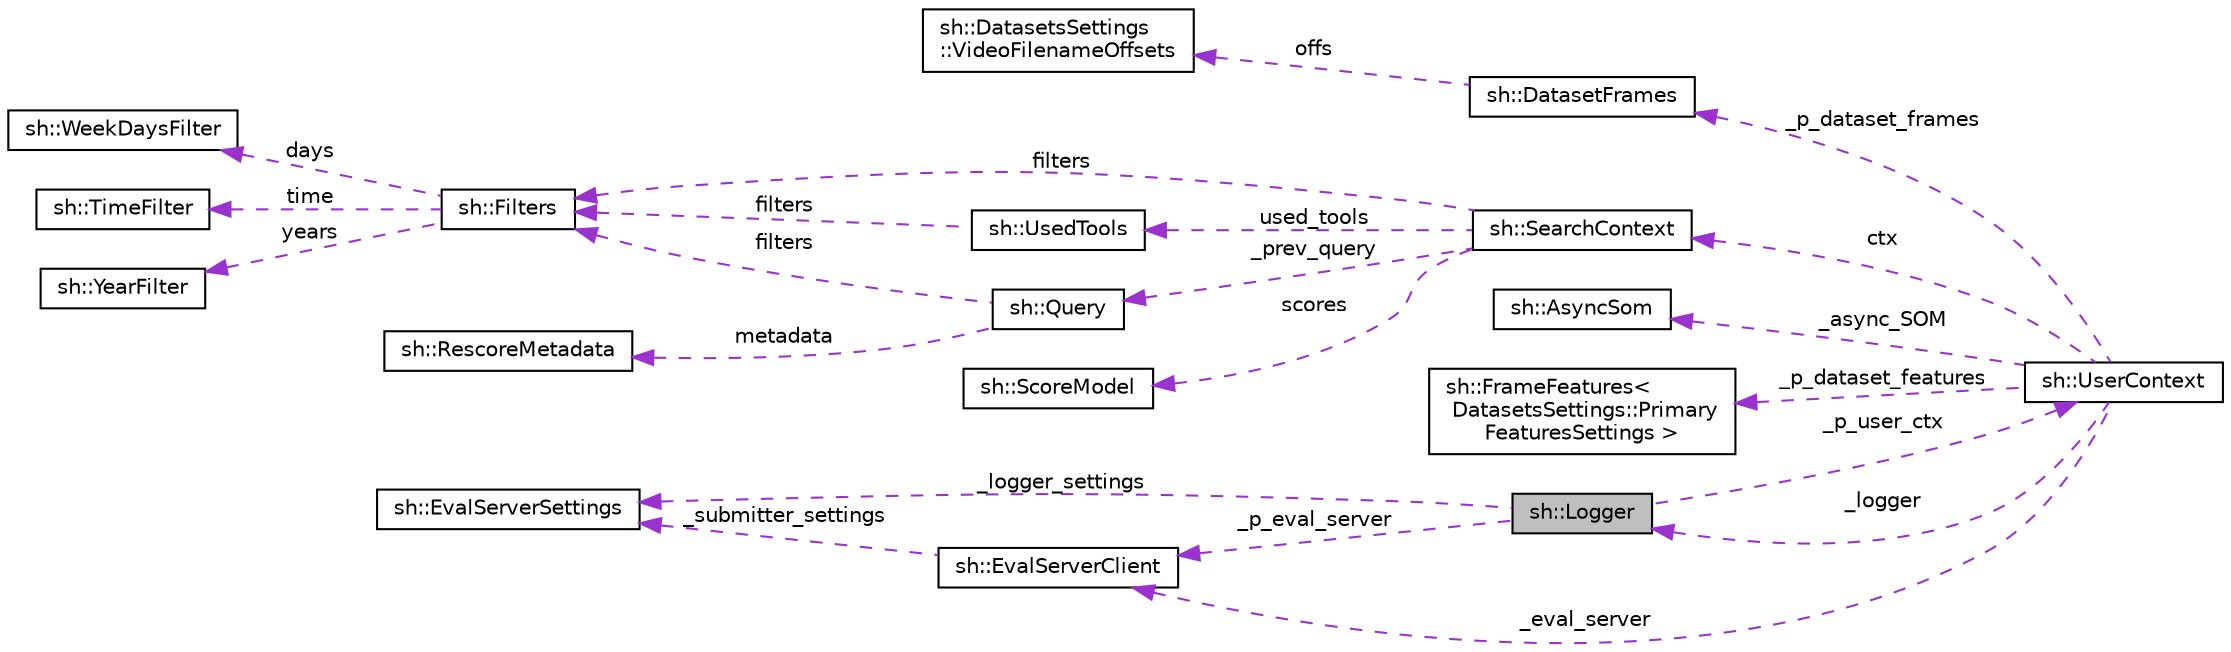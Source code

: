 digraph "sh::Logger"
{
 // LATEX_PDF_SIZE
  edge [fontname="Helvetica",fontsize="10",labelfontname="Helvetica",labelfontsize="10"];
  node [fontname="Helvetica",fontsize="10",shape=record];
  rankdir="LR";
  Node1 [label="sh::Logger",height=0.2,width=0.4,color="black", fillcolor="grey75", style="filled", fontcolor="black",tooltip="Class responsible for all the logging for the given user (each user have it's own Logger...."];
  Node2 -> Node1 [dir="back",color="darkorchid3",fontsize="10",style="dashed",label=" _logger_settings" ,fontname="Helvetica"];
  Node2 [label="sh::EvalServerSettings",height=0.2,width=0.4,color="black", fillcolor="white", style="filled",URL="$structsh_1_1_eval_server_settings.html",tooltip=" "];
  Node3 -> Node1 [dir="back",color="darkorchid3",fontsize="10",style="dashed",label=" _p_user_ctx" ,fontname="Helvetica"];
  Node3 [label="sh::UserContext",height=0.2,width=0.4,color="black", fillcolor="white", style="filled",URL="$classsh_1_1_user_context.html",tooltip="Represents exactly one state of ONE user that uses this core."];
  Node1 -> Node3 [dir="back",color="darkorchid3",fontsize="10",style="dashed",label=" _logger" ,fontname="Helvetica"];
  Node4 -> Node3 [dir="back",color="darkorchid3",fontsize="10",style="dashed",label=" _p_dataset_frames" ,fontname="Helvetica"];
  Node4 [label="sh::DatasetFrames",height=0.2,width=0.4,color="black", fillcolor="white", style="filled",URL="$classsh_1_1_dataset_frames.html",tooltip=" "];
  Node5 -> Node4 [dir="back",color="darkorchid3",fontsize="10",style="dashed",label=" offs" ,fontname="Helvetica"];
  Node5 [label="sh::DatasetsSettings\l::VideoFilenameOffsets",height=0.2,width=0.4,color="black", fillcolor="white", style="filled",URL="$structsh_1_1_datasets_settings_1_1_video_filename_offsets.html",tooltip=" "];
  Node6 -> Node3 [dir="back",color="darkorchid3",fontsize="10",style="dashed",label=" ctx" ,fontname="Helvetica"];
  Node6 [label="sh::SearchContext",height=0.2,width=0.4,color="black", fillcolor="white", style="filled",URL="$structsh_1_1_search_context.html",tooltip="Represents exactly one momentary state of a search session."];
  Node7 -> Node6 [dir="back",color="darkorchid3",fontsize="10",style="dashed",label=" _prev_query" ,fontname="Helvetica"];
  Node7 [label="sh::Query",height=0.2,width=0.4,color="black", fillcolor="white", style="filled",URL="$structsh_1_1_query.html",tooltip="The type representing the whole query."];
  Node8 -> Node7 [dir="back",color="darkorchid3",fontsize="10",style="dashed",label=" filters" ,fontname="Helvetica"];
  Node8 [label="sh::Filters",height=0.2,width=0.4,color="black", fillcolor="white", style="filled",URL="$structsh_1_1_filters.html",tooltip="Container for all the available filters for the rescore."];
  Node9 -> Node8 [dir="back",color="darkorchid3",fontsize="10",style="dashed",label=" days" ,fontname="Helvetica"];
  Node9 [label="sh::WeekDaysFilter",height=0.2,width=0.4,color="black", fillcolor="white", style="filled",URL="$classsh_1_1_week_days_filter.html",tooltip="Container for information about days filtering."];
  Node10 -> Node8 [dir="back",color="darkorchid3",fontsize="10",style="dashed",label=" time" ,fontname="Helvetica"];
  Node10 [label="sh::TimeFilter",height=0.2,width=0.4,color="black", fillcolor="white", style="filled",URL="$structsh_1_1_time_filter.html",tooltip="Container for information about time filtering."];
  Node11 -> Node8 [dir="back",color="darkorchid3",fontsize="10",style="dashed",label=" years" ,fontname="Helvetica"];
  Node11 [label="sh::YearFilter",height=0.2,width=0.4,color="black", fillcolor="white", style="filled",URL="$structsh_1_1_year_filter.html",tooltip="Container for information about time filtering."];
  Node12 -> Node7 [dir="back",color="darkorchid3",fontsize="10",style="dashed",label=" metadata" ,fontname="Helvetica"];
  Node12 [label="sh::RescoreMetadata",height=0.2,width=0.4,color="black", fillcolor="white", style="filled",URL="$structsh_1_1_rescore_metadata.html",tooltip=" "];
  Node8 -> Node6 [dir="back",color="darkorchid3",fontsize="10",style="dashed",label=" filters" ,fontname="Helvetica"];
  Node13 -> Node6 [dir="back",color="darkorchid3",fontsize="10",style="dashed",label=" scores" ,fontname="Helvetica"];
  Node13 [label="sh::ScoreModel",height=0.2,width=0.4,color="black", fillcolor="white", style="filled",URL="$classsh_1_1_score_model.html",tooltip=" "];
  Node14 -> Node6 [dir="back",color="darkorchid3",fontsize="10",style="dashed",label=" used_tools" ,fontname="Helvetica"];
  Node14 [label="sh::UsedTools",height=0.2,width=0.4,color="black", fillcolor="white", style="filled",URL="$structsh_1_1_used_tools.html",tooltip=" "];
  Node8 -> Node14 [dir="back",color="darkorchid3",fontsize="10",style="dashed",label=" filters" ,fontname="Helvetica"];
  Node15 -> Node3 [dir="back",color="darkorchid3",fontsize="10",style="dashed",label=" _async_SOM" ,fontname="Helvetica"];
  Node15 [label="sh::AsyncSom",height=0.2,width=0.4,color="black", fillcolor="white", style="filled",URL="$classsh_1_1_async_som.html",tooltip=" "];
  Node16 -> Node3 [dir="back",color="darkorchid3",fontsize="10",style="dashed",label=" _p_dataset_features" ,fontname="Helvetica"];
  Node16 [label="sh::FrameFeatures\<\l DatasetsSettings::Primary\lFeaturesSettings \>",height=0.2,width=0.4,color="black", fillcolor="white", style="filled",URL="$classsh_1_1_frame_features.html",tooltip=" "];
  Node17 -> Node3 [dir="back",color="darkorchid3",fontsize="10",style="dashed",label=" _eval_server" ,fontname="Helvetica"];
  Node17 [label="sh::EvalServerClient",height=0.2,width=0.4,color="black", fillcolor="white", style="filled",URL="$classsh_1_1_eval_server_client.html",tooltip=" "];
  Node2 -> Node17 [dir="back",color="darkorchid3",fontsize="10",style="dashed",label=" _submitter_settings" ,fontname="Helvetica"];
  Node17 -> Node1 [dir="back",color="darkorchid3",fontsize="10",style="dashed",label=" _p_eval_server" ,fontname="Helvetica"];
}
